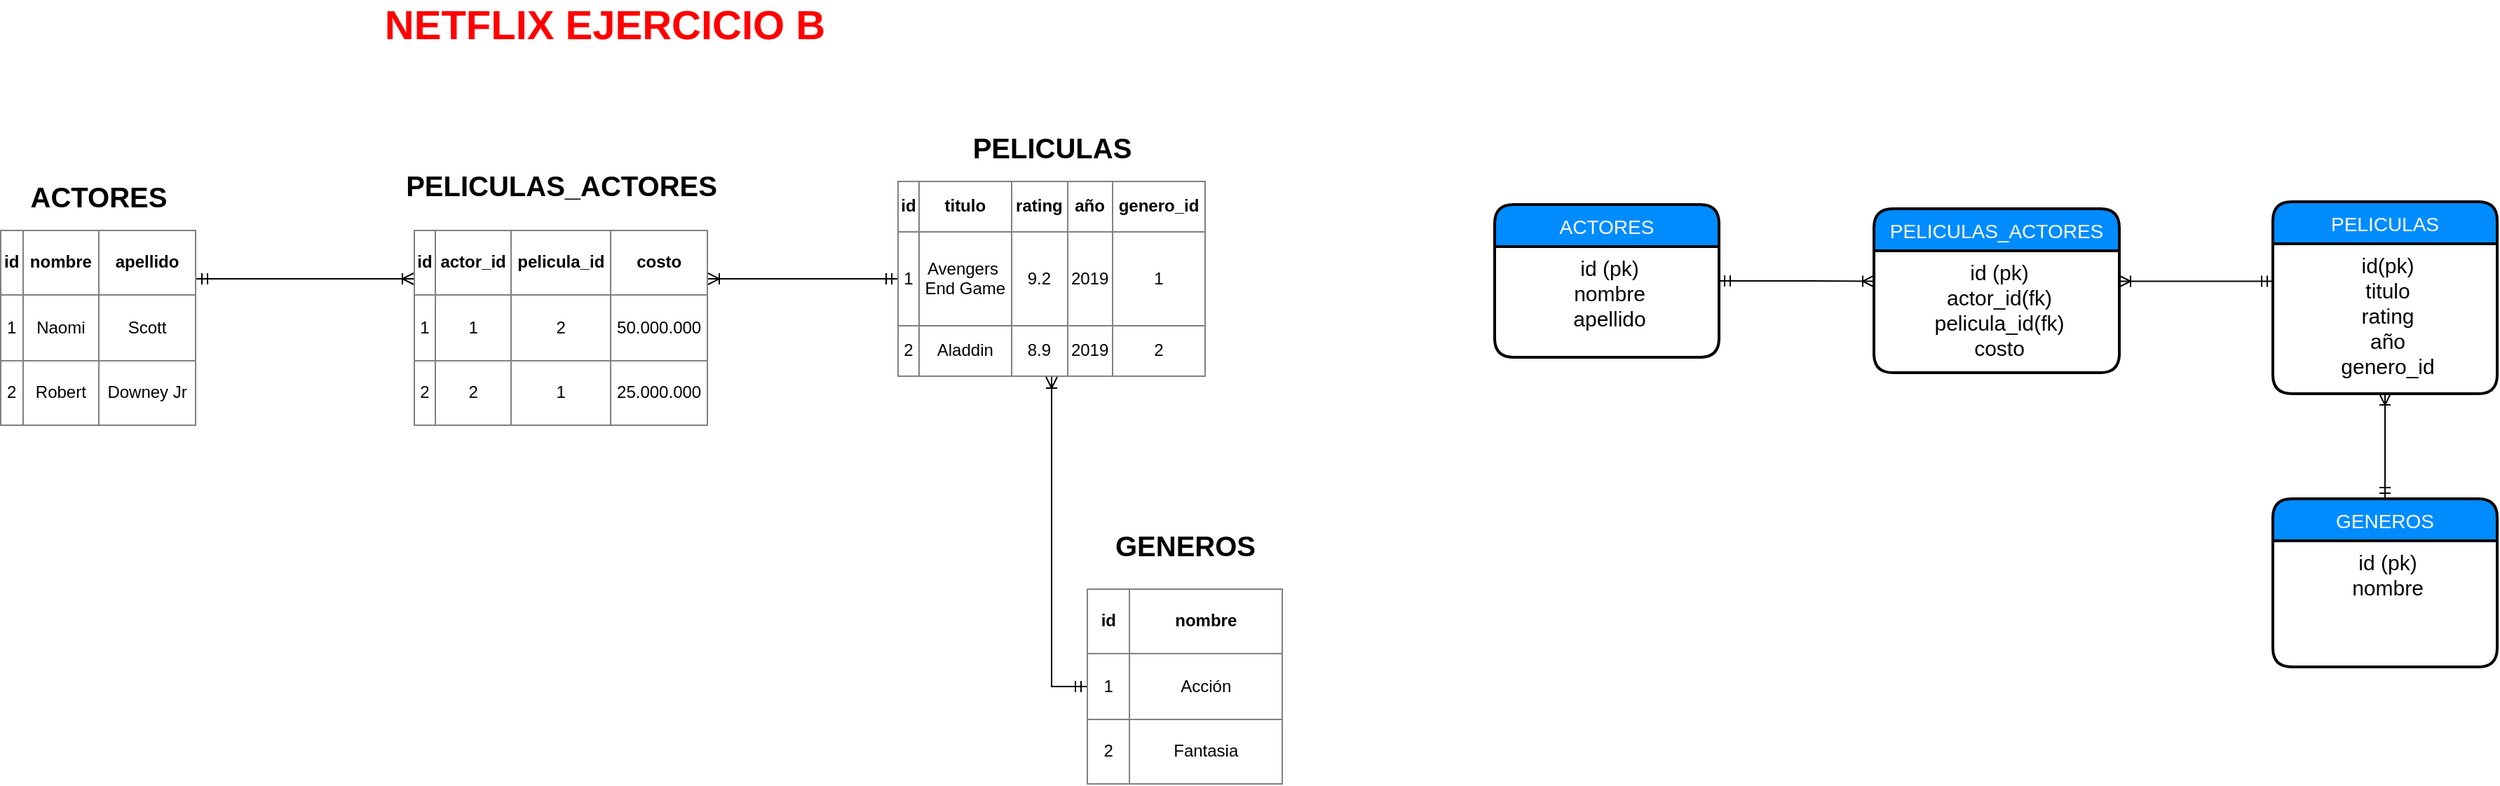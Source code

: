 <mxfile version="13.1.1" type="google"><diagram id="R5pfA701NaSD8N2ByGOf" name="Page-1"><mxGraphModel dx="3226" dy="1046" grid="1" gridSize="10" guides="1" tooltips="1" connect="1" arrows="1" fold="1" page="1" pageScale="1" pageWidth="827" pageHeight="1169" math="0" shadow="0"><root><mxCell id="0"/><mxCell id="1" parent="0"/><mxCell id="119IcOjmTgw26iHcHYF6-125" style="edgeStyle=orthogonalEdgeStyle;rounded=0;orthogonalLoop=1;jettySize=auto;html=1;exitX=0;exitY=0.5;exitDx=0;exitDy=0;entryX=0.5;entryY=1;entryDx=0;entryDy=0;startArrow=ERmandOne;startFill=0;endArrow=ERoneToMany;endFill=0;fontColor=#FF0000;" parent="1" source="119IcOjmTgw26iHcHYF6-126" target="119IcOjmTgw26iHcHYF6-133" edge="1"><mxGeometry relative="1" as="geometry"/></mxCell><mxCell id="119IcOjmTgw26iHcHYF6-126" value="&lt;table border=&quot;1&quot; width=&quot;100%&quot; style=&quot;width: 100% ; height: 100% ; border-collapse: collapse&quot;&gt;&lt;tbody&gt;&lt;tr&gt;&lt;td align=&quot;center&quot;&gt;&lt;b&gt;id&lt;/b&gt;&lt;/td&gt;&lt;td align=&quot;center&quot;&gt;&lt;b&gt;nombre&lt;/b&gt;&lt;/td&gt;&lt;/tr&gt;&lt;tr&gt;&lt;td align=&quot;center&quot;&gt;1&lt;/td&gt;&lt;td align=&quot;center&quot;&gt;Acción&lt;/td&gt;&lt;/tr&gt;&lt;tr&gt;&lt;td align=&quot;center&quot;&gt;2&lt;/td&gt;&lt;td align=&quot;center&quot;&gt;Fantasia&lt;/td&gt;&lt;/tr&gt;&lt;/tbody&gt;&lt;/table&gt;" style="text;html=1;overflow=fill;rounded=0;glass=0;comic=0;shadow=0;" parent="1" vertex="1"><mxGeometry x="-515" y="1222" width="140" height="140" as="geometry"/></mxCell><mxCell id="119IcOjmTgw26iHcHYF6-127" value="GENEROS" style="text;html=1;resizable=0;points=[];autosize=1;align=center;verticalAlign=top;spacingTop=-4;fontStyle=1;fontSize=20;" parent="1" vertex="1"><mxGeometry x="-505" y="1177" width="120" height="30" as="geometry"/></mxCell><mxCell id="119IcOjmTgw26iHcHYF6-128" style="edgeStyle=orthogonalEdgeStyle;rounded=0;orthogonalLoop=1;jettySize=auto;html=1;exitX=1;exitY=0.25;exitDx=0;exitDy=0;entryX=0;entryY=0.25;entryDx=0;entryDy=0;startArrow=ERmandOne;startFill=0;endArrow=ERoneToMany;endFill=0;fontColor=#FF0000;" parent="1" source="119IcOjmTgw26iHcHYF6-130" target="119IcOjmTgw26iHcHYF6-135" edge="1"><mxGeometry relative="1" as="geometry"/></mxCell><mxCell id="119IcOjmTgw26iHcHYF6-130" value="&lt;table border=&quot;1&quot; width=&quot;100%&quot; style=&quot;width: 100% ; height: 100% ; border-collapse: collapse&quot;&gt;&lt;tbody&gt;&lt;tr&gt;&lt;td align=&quot;center&quot;&gt;&lt;b&gt;id&lt;/b&gt;&lt;/td&gt;&lt;td align=&quot;center&quot;&gt;&lt;b&gt;nombre&lt;/b&gt;&lt;/td&gt;&lt;td style=&quot;text-align: center&quot;&gt;&lt;b&gt;apellido&lt;/b&gt;&lt;/td&gt;&lt;/tr&gt;&lt;tr&gt;&lt;td align=&quot;center&quot;&gt;1&lt;/td&gt;&lt;td align=&quot;center&quot;&gt;Naomi&lt;/td&gt;&lt;td style=&quot;text-align: center&quot;&gt;Scott&lt;/td&gt;&lt;/tr&gt;&lt;tr&gt;&lt;td align=&quot;center&quot;&gt;2&lt;/td&gt;&lt;td align=&quot;center&quot;&gt;Robert&lt;/td&gt;&lt;td style=&quot;text-align: center&quot;&gt;Downey Jr&lt;/td&gt;&lt;/tr&gt;&lt;/tbody&gt;&lt;/table&gt;" style="text;html=1;overflow=fill;rounded=0;glass=0;comic=0;shadow=0;" parent="1" vertex="1"><mxGeometry x="-1290" y="966" width="140" height="140" as="geometry"/></mxCell><mxCell id="119IcOjmTgw26iHcHYF6-131" value="ACTORES" style="text;html=1;resizable=0;points=[];autosize=1;align=center;verticalAlign=top;spacingTop=-4;fontStyle=1;fontSize=20;" parent="1" vertex="1"><mxGeometry x="-1275" y="928" width="110" height="30" as="geometry"/></mxCell><mxCell id="119IcOjmTgw26iHcHYF6-132" style="edgeStyle=orthogonalEdgeStyle;rounded=0;orthogonalLoop=1;jettySize=auto;html=1;exitX=0;exitY=0.5;exitDx=0;exitDy=0;entryX=1;entryY=0.25;entryDx=0;entryDy=0;startArrow=ERmandOne;startFill=0;endArrow=ERoneToMany;endFill=0;fontColor=#FF0000;" parent="1" source="119IcOjmTgw26iHcHYF6-133" target="119IcOjmTgw26iHcHYF6-135" edge="1"><mxGeometry relative="1" as="geometry"/></mxCell><mxCell id="119IcOjmTgw26iHcHYF6-133" value="&lt;table border=&quot;1&quot; width=&quot;100%&quot; style=&quot;text-align: center ; width: 100% ; height: 100% ; border-collapse: collapse&quot;&gt;&lt;tbody&gt;&lt;tr&gt;&lt;td align=&quot;center&quot;&gt;&lt;b&gt;id&lt;/b&gt;&lt;/td&gt;&lt;td align=&quot;center&quot;&gt;&lt;b&gt;titulo&lt;/b&gt;&lt;/td&gt;&lt;td&gt;&lt;b&gt;rating&lt;/b&gt;&lt;/td&gt;&lt;td style=&quot;text-align: center&quot;&gt;&lt;b&gt;año&lt;/b&gt;&lt;/td&gt;&lt;td&gt;&lt;b&gt;genero_id&lt;/b&gt;&lt;/td&gt;&lt;/tr&gt;&lt;tr&gt;&lt;td align=&quot;center&quot;&gt;1&lt;/td&gt;&lt;td align=&quot;center&quot;&gt;Avengers&amp;nbsp;&lt;br&gt;End Game&lt;/td&gt;&lt;td&gt;9.2&lt;/td&gt;&lt;td style=&quot;text-align: center&quot;&gt;2019&lt;/td&gt;&lt;td&gt;1&lt;/td&gt;&lt;/tr&gt;&lt;tr&gt;&lt;td align=&quot;center&quot;&gt;2&lt;/td&gt;&lt;td align=&quot;center&quot;&gt;Aladdin&lt;/td&gt;&lt;td&gt;8.9&lt;/td&gt;&lt;td style=&quot;text-align: center&quot;&gt;2019&lt;/td&gt;&lt;td&gt;2&lt;/td&gt;&lt;/tr&gt;&lt;/tbody&gt;&lt;/table&gt;" style="text;html=1;overflow=fill;rounded=0;glass=0;comic=0;shadow=0;" parent="1" vertex="1"><mxGeometry x="-650" y="931" width="220" height="140" as="geometry"/></mxCell><mxCell id="119IcOjmTgw26iHcHYF6-134" value="PELICULAS" style="text;html=1;resizable=0;points=[];autosize=1;align=center;verticalAlign=top;spacingTop=-4;fontStyle=1;fontSize=20;" parent="1" vertex="1"><mxGeometry x="-605" y="893" width="130" height="30" as="geometry"/></mxCell><mxCell id="119IcOjmTgw26iHcHYF6-135" value="&lt;table border=&quot;1&quot; width=&quot;100%&quot; style=&quot;text-align: center ; width: 100% ; height: 100% ; border-collapse: collapse&quot;&gt;&lt;tbody&gt;&lt;tr&gt;&lt;td align=&quot;center&quot;&gt;&lt;b&gt;id&lt;/b&gt;&lt;/td&gt;&lt;td align=&quot;center&quot;&gt;&lt;b&gt;actor_id&lt;/b&gt;&lt;/td&gt;&lt;td&gt;&lt;b&gt;pelicula_id&lt;/b&gt;&lt;/td&gt;&lt;td style=&quot;text-align: center&quot;&gt;&lt;b&gt;costo&lt;/b&gt;&lt;/td&gt;&lt;/tr&gt;&lt;tr&gt;&lt;td align=&quot;center&quot;&gt;1&lt;/td&gt;&lt;td align=&quot;center&quot;&gt;1&lt;/td&gt;&lt;td&gt;2&lt;/td&gt;&lt;td style=&quot;text-align: center&quot;&gt;50.000.000&lt;/td&gt;&lt;/tr&gt;&lt;tr&gt;&lt;td align=&quot;center&quot;&gt;2&lt;/td&gt;&lt;td align=&quot;center&quot;&gt;2&lt;/td&gt;&lt;td&gt;1&lt;/td&gt;&lt;td style=&quot;text-align: center&quot;&gt;25.000.000&lt;/td&gt;&lt;/tr&gt;&lt;/tbody&gt;&lt;/table&gt;" style="text;html=1;overflow=fill;rounded=0;glass=0;comic=0;shadow=0;" parent="1" vertex="1"><mxGeometry x="-995" y="966" width="210" height="140" as="geometry"/></mxCell><mxCell id="119IcOjmTgw26iHcHYF6-136" value="PELICULAS_ACTORES" style="text;html=1;resizable=0;points=[];autosize=1;align=center;verticalAlign=top;spacingTop=-4;fontStyle=1;fontSize=20;" parent="1" vertex="1"><mxGeometry x="-1005" y="920" width="230" height="30" as="geometry"/></mxCell><mxCell id="119IcOjmTgw26iHcHYF6-148" value="&lt;font style=&quot;font-size: 29px&quot;&gt;&lt;b&gt;NETFLIX EJERCICIO B&lt;br&gt;&lt;/b&gt;&lt;/font&gt;" style="text;html=1;align=center;verticalAlign=middle;resizable=0;points=[];;autosize=1;fontColor=#FF0000;" parent="1" vertex="1"><mxGeometry x="-1024.5" y="810" width="330" height="20" as="geometry"/></mxCell><mxCell id="119IcOjmTgw26iHcHYF6-153" value="" style="edgeStyle=orthogonalEdgeStyle;fontSize=12;html=1;endArrow=ERoneToMany;startArrow=ERmandOne;entryX=0;entryY=0.25;entryDx=0;entryDy=0;exitX=1;exitY=0.5;exitDx=0;exitDy=0;" parent="1" source="119IcOjmTgw26iHcHYF6-155" target="119IcOjmTgw26iHcHYF6-150" edge="1"><mxGeometry width="100" height="100" relative="1" as="geometry"><mxPoint x="-94" y="1077" as="sourcePoint"/><mxPoint x="6" y="977" as="targetPoint"/></mxGeometry></mxCell><mxCell id="119IcOjmTgw26iHcHYF6-154" value="" style="edgeStyle=orthogonalEdgeStyle;fontSize=12;html=1;endArrow=ERmandOne;startArrow=ERoneToMany;entryX=0;entryY=0.25;entryDx=0;entryDy=0;exitX=1;exitY=0.25;exitDx=0;exitDy=0;startFill=0;endFill=0;" parent="1" source="119IcOjmTgw26iHcHYF6-150" target="119IcOjmTgw26iHcHYF6-152" edge="1"><mxGeometry width="100" height="100" relative="1" as="geometry"><mxPoint x="256" y="1031.071" as="sourcePoint"/><mxPoint x="356" y="931.071" as="targetPoint"/></mxGeometry></mxCell><mxCell id="119IcOjmTgw26iHcHYF6-157" style="edgeStyle=orthogonalEdgeStyle;rounded=0;orthogonalLoop=1;jettySize=auto;html=1;exitX=0.5;exitY=0;exitDx=0;exitDy=0;entryX=0.5;entryY=1;entryDx=0;entryDy=0;startArrow=ERmandOne;startFill=0;endArrow=ERoneToMany;endFill=0;" parent="1" source="119IcOjmTgw26iHcHYF6-158" target="119IcOjmTgw26iHcHYF6-152" edge="1"><mxGeometry relative="1" as="geometry"/></mxCell><mxCell id="119IcOjmTgw26iHcHYF6-149" value="PELICULAS_ACTORES" style="swimlane;childLayout=stackLayout;horizontal=1;startSize=30;horizontalStack=0;fillColor=#008cff;fontColor=#FFFFFF;rounded=1;fontSize=14;fontStyle=0;strokeWidth=2;resizeParent=0;resizeLast=1;shadow=0;dashed=0;align=center;glass=0;comic=0;" parent="1" vertex="1"><mxGeometry x="46.5" y="951" width="175" height="117" as="geometry"/></mxCell><mxCell id="119IcOjmTgw26iHcHYF6-150" value="id (pk)&#10;actor_id(fk)&#10;pelicula_id(fk)&#10;costo&#10;" style="align=center;strokeColor=none;fillColor=none;spacingLeft=4;fontSize=15;verticalAlign=top;resizable=0;rotatable=0;part=1;" parent="119IcOjmTgw26iHcHYF6-149" vertex="1"><mxGeometry y="30" width="175" height="87" as="geometry"/></mxCell><mxCell id="119IcOjmTgw26iHcHYF6-151" value="PELICULAS" style="swimlane;childLayout=stackLayout;horizontal=1;startSize=30;horizontalStack=0;fillColor=#008cff;fontColor=#FFFFFF;rounded=1;fontSize=14;fontStyle=0;strokeWidth=2;resizeParent=0;resizeLast=1;shadow=0;dashed=0;align=center;glass=0;comic=0;" parent="1" vertex="1"><mxGeometry x="331" y="946" width="160" height="137" as="geometry"/></mxCell><mxCell id="119IcOjmTgw26iHcHYF6-152" value="id(pk)&#10;titulo&#10;rating&#10;año&#10;genero_id&#10;" style="align=center;strokeColor=none;fillColor=none;spacingLeft=4;fontSize=15;verticalAlign=top;resizable=0;rotatable=0;part=1;" parent="119IcOjmTgw26iHcHYF6-151" vertex="1"><mxGeometry y="30" width="160" height="107" as="geometry"/></mxCell><mxCell id="119IcOjmTgw26iHcHYF6-155" value="ACTORES" style="swimlane;childLayout=stackLayout;horizontal=1;startSize=30;horizontalStack=0;fillColor=#008cff;fontColor=#FFFFFF;rounded=1;fontSize=14;fontStyle=0;strokeWidth=2;resizeParent=0;resizeLast=1;shadow=0;dashed=0;align=center;glass=0;comic=0;" parent="1" vertex="1"><mxGeometry x="-224" y="948" width="160" height="109" as="geometry"/></mxCell><mxCell id="119IcOjmTgw26iHcHYF6-156" value="id (pk)&#10;nombre&#10;apellido&#10;" style="align=center;strokeColor=none;fillColor=none;spacingLeft=4;fontSize=15;verticalAlign=top;resizable=0;rotatable=0;part=1;" parent="119IcOjmTgw26iHcHYF6-155" vertex="1"><mxGeometry y="30" width="160" height="79" as="geometry"/></mxCell><mxCell id="119IcOjmTgw26iHcHYF6-158" value="GENEROS" style="swimlane;childLayout=stackLayout;horizontal=1;startSize=30;horizontalStack=0;fillColor=#008cff;fontColor=#FFFFFF;rounded=1;fontSize=14;fontStyle=0;strokeWidth=2;resizeParent=0;resizeLast=1;shadow=0;dashed=0;align=center;glass=0;comic=0;" parent="1" vertex="1"><mxGeometry x="331" y="1158" width="160" height="120" as="geometry"/></mxCell><mxCell id="119IcOjmTgw26iHcHYF6-159" value="id (pk)&#10;nombre&#10;" style="align=center;strokeColor=none;fillColor=none;spacingLeft=4;fontSize=15;verticalAlign=top;resizable=0;rotatable=0;part=1;" parent="119IcOjmTgw26iHcHYF6-158" vertex="1"><mxGeometry y="30" width="160" height="90" as="geometry"/></mxCell></root></mxGraphModel></diagram></mxfile>